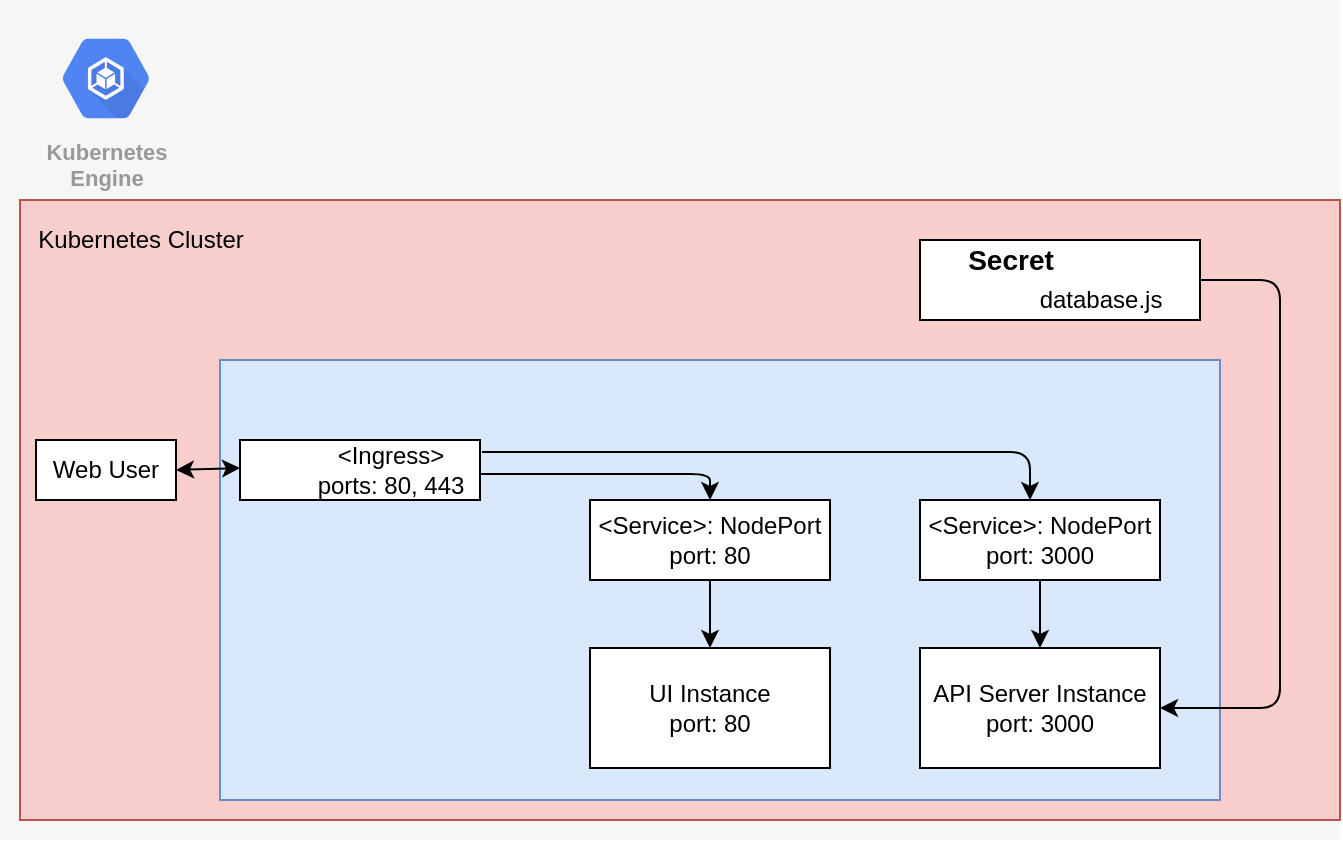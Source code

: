 <mxfile version="12.6.5" type="device"><diagram id="f106602c-feb2-e66a-4537-3a34d633f6aa" name="Page-1"><mxGraphModel dx="1106" dy="1003" grid="1" gridSize="10" guides="1" tooltips="1" connect="1" arrows="1" fold="1" page="1" pageScale="1" pageWidth="1169" pageHeight="827" background="#ffffff" math="0" shadow="0"><root><mxCell id="0"/><mxCell id="1" parent="0"/><mxCell id="14" value="" style="fillColor=#F6F6F6;strokeColor=none;shadow=0;gradientColor=none;fontSize=14;align=left;spacing=10;fontColor=#717171;9E9E9E;verticalAlign=top;spacingTop=-4;fontStyle=0;spacingLeft=40;html=1;" parent="1" vertex="1"><mxGeometry x="230" y="100" width="670" height="420" as="geometry"/></mxCell><mxCell id="rFJzxfn2sBxsZ2zf37yl-691" value="Kubernetes&#10;Engine" style="html=1;fillColor=#5184F3;strokeColor=none;verticalAlign=top;labelPosition=center;verticalLabelPosition=bottom;align=center;spacingTop=-6;fontSize=11;fontStyle=1;fontColor=#999999;shape=mxgraph.gcp2.hexIcon;prIcon=container_engine" parent="1" vertex="1"><mxGeometry x="250" y="110" width="66" height="58.5" as="geometry"/></mxCell><mxCell id="rFJzxfn2sBxsZ2zf37yl-693" value="" style="rounded=0;whiteSpace=wrap;html=1;fillColor=#f8cecc;strokeColor=#b85450;" parent="1" vertex="1"><mxGeometry x="240" y="200" width="660" height="310" as="geometry"/></mxCell><mxCell id="rFJzxfn2sBxsZ2zf37yl-694" value="" style="rounded=0;whiteSpace=wrap;html=1;fillColor=#dae8fc;strokeColor=#6c8ebf;" parent="1" vertex="1"><mxGeometry x="340" y="280" width="500" height="220" as="geometry"/></mxCell><mxCell id="rFJzxfn2sBxsZ2zf37yl-695" value="Kubernetes Cluster" style="text;html=1;resizable=0;autosize=1;align=center;verticalAlign=middle;points=[];fillColor=none;strokeColor=none;rounded=0;" parent="1" vertex="1"><mxGeometry x="240" y="210" width="120" height="20" as="geometry"/></mxCell><mxCell id="rFJzxfn2sBxsZ2zf37yl-696" value="" style="whiteSpace=wrap;html=1;" parent="1" vertex="1"><mxGeometry x="350" y="320" width="120" height="30" as="geometry"/></mxCell><mxCell id="rFJzxfn2sBxsZ2zf37yl-697" value="" style="shape=image;html=1;verticalAlign=top;verticalLabelPosition=bottom;labelBackgroundColor=#ffffff;imageAspect=0;aspect=fixed;image=https://cdn1.iconfinder.com/data/icons/hex-ico/128/ingress.png" parent="1" vertex="1"><mxGeometry x="350" y="320" width="28" height="28" as="geometry"/></mxCell><mxCell id="rFJzxfn2sBxsZ2zf37yl-698" value="&amp;lt;Ingress&amp;gt;&lt;br&gt;ports: 80, 443" style="text;html=1;resizable=0;autosize=1;align=center;verticalAlign=middle;points=[];fillColor=none;strokeColor=none;rounded=0;" parent="1" vertex="1"><mxGeometry x="380" y="320" width="90" height="30" as="geometry"/></mxCell><mxCell id="rFJzxfn2sBxsZ2zf37yl-699" value="&amp;lt;Service&amp;gt;: NodePort&lt;br&gt;port: 80" style="whiteSpace=wrap;html=1;" parent="1" vertex="1"><mxGeometry x="525" y="350" width="120" height="40" as="geometry"/></mxCell><mxCell id="rFJzxfn2sBxsZ2zf37yl-700" value="&amp;lt;Service&amp;gt;: NodePort&lt;br&gt;port: 3000" style="whiteSpace=wrap;html=1;" parent="1" vertex="1"><mxGeometry x="690" y="350" width="120" height="40" as="geometry"/></mxCell><mxCell id="rFJzxfn2sBxsZ2zf37yl-701" value="UI Instance&lt;br&gt;port: 80" style="whiteSpace=wrap;html=1;" parent="1" vertex="1"><mxGeometry x="525" y="424" width="120" height="60" as="geometry"/></mxCell><mxCell id="rFJzxfn2sBxsZ2zf37yl-702" style="edgeStyle=orthogonalEdgeStyle;rounded=0;orthogonalLoop=1;jettySize=auto;html=1;exitX=0.5;exitY=1;exitDx=0;exitDy=0;" parent="1" source="rFJzxfn2sBxsZ2zf37yl-701" target="rFJzxfn2sBxsZ2zf37yl-701" edge="1"><mxGeometry relative="1" as="geometry"/></mxCell><mxCell id="rFJzxfn2sBxsZ2zf37yl-703" value="API Server Instance&lt;br&gt;port: 3000" style="whiteSpace=wrap;html=1;" parent="1" vertex="1"><mxGeometry x="690" y="424" width="120" height="60" as="geometry"/></mxCell><mxCell id="rFJzxfn2sBxsZ2zf37yl-704" value="" style="endArrow=classic;html=1;exitX=1;exitY=0.567;exitDx=0;exitDy=0;exitPerimeter=0;entryX=0.5;entryY=0;entryDx=0;entryDy=0;" parent="1" source="rFJzxfn2sBxsZ2zf37yl-698" target="rFJzxfn2sBxsZ2zf37yl-699" edge="1"><mxGeometry width="50" height="50" relative="1" as="geometry"><mxPoint x="440" y="300" as="sourcePoint"/><mxPoint x="490" y="250" as="targetPoint"/><Array as="points"><mxPoint x="585" y="337"/></Array></mxGeometry></mxCell><mxCell id="rFJzxfn2sBxsZ2zf37yl-705" value="" style="endArrow=classic;html=1;exitX=1.011;exitY=0.2;exitDx=0;exitDy=0;exitPerimeter=0;entryX=0.5;entryY=0;entryDx=0;entryDy=0;" parent="1" source="rFJzxfn2sBxsZ2zf37yl-698" edge="1"><mxGeometry width="50" height="50" relative="1" as="geometry"><mxPoint x="630" y="337.01" as="sourcePoint"/><mxPoint x="745" y="350" as="targetPoint"/><Array as="points"><mxPoint x="745" y="326"/></Array></mxGeometry></mxCell><mxCell id="rFJzxfn2sBxsZ2zf37yl-706" value="" style="endArrow=classic;html=1;exitX=0.5;exitY=1;exitDx=0;exitDy=0;" parent="1" source="rFJzxfn2sBxsZ2zf37yl-699" target="rFJzxfn2sBxsZ2zf37yl-701" edge="1"><mxGeometry width="50" height="50" relative="1" as="geometry"><mxPoint x="620" y="660" as="sourcePoint"/><mxPoint x="670" y="610" as="targetPoint"/></mxGeometry></mxCell><mxCell id="rFJzxfn2sBxsZ2zf37yl-707" value="" style="endArrow=classic;html=1;exitX=0.5;exitY=1;exitDx=0;exitDy=0;" parent="1" source="rFJzxfn2sBxsZ2zf37yl-700" target="rFJzxfn2sBxsZ2zf37yl-703" edge="1"><mxGeometry width="50" height="50" relative="1" as="geometry"><mxPoint x="750" y="670" as="sourcePoint"/><mxPoint x="800" y="620" as="targetPoint"/></mxGeometry></mxCell><mxCell id="rFJzxfn2sBxsZ2zf37yl-708" value="Web User" style="whiteSpace=wrap;html=1;" parent="1" vertex="1"><mxGeometry x="248" y="320" width="70" height="30" as="geometry"/></mxCell><mxCell id="rFJzxfn2sBxsZ2zf37yl-709" value="" style="endArrow=classic;startArrow=classic;html=1;entryX=0;entryY=0.5;entryDx=0;entryDy=0;exitX=1;exitY=0.5;exitDx=0;exitDy=0;" parent="1" source="rFJzxfn2sBxsZ2zf37yl-708" target="rFJzxfn2sBxsZ2zf37yl-697" edge="1"><mxGeometry width="50" height="50" relative="1" as="geometry"><mxPoint x="160" y="440" as="sourcePoint"/><mxPoint x="210" y="390" as="targetPoint"/></mxGeometry></mxCell><mxCell id="rFJzxfn2sBxsZ2zf37yl-710" value="" style="whiteSpace=wrap;html=1;" parent="1" vertex="1"><mxGeometry x="690" y="220" width="140" height="40" as="geometry"/></mxCell><mxCell id="rFJzxfn2sBxsZ2zf37yl-711" value="&lt;b&gt;&lt;font style=&quot;font-size: 14px&quot;&gt;Secret&lt;/font&gt;&lt;/b&gt;" style="text;html=1;resizable=0;autosize=1;align=center;verticalAlign=middle;points=[];fillColor=none;strokeColor=none;rounded=0;" parent="1" vertex="1"><mxGeometry x="705" y="220" width="60" height="20" as="geometry"/></mxCell><mxCell id="rFJzxfn2sBxsZ2zf37yl-712" value="database.js" style="text;html=1;resizable=0;autosize=1;align=center;verticalAlign=middle;points=[];fillColor=none;strokeColor=none;rounded=0;" parent="1" vertex="1"><mxGeometry x="740" y="240" width="80" height="20" as="geometry"/></mxCell><mxCell id="rFJzxfn2sBxsZ2zf37yl-713" value="" style="endArrow=classic;html=1;exitX=1;exitY=0.5;exitDx=0;exitDy=0;entryX=1;entryY=0.5;entryDx=0;entryDy=0;" parent="1" source="rFJzxfn2sBxsZ2zf37yl-710" target="rFJzxfn2sBxsZ2zf37yl-703" edge="1"><mxGeometry width="50" height="50" relative="1" as="geometry"><mxPoint x="910" y="260" as="sourcePoint"/><mxPoint x="960" y="210" as="targetPoint"/><Array as="points"><mxPoint x="870" y="240"/><mxPoint x="870" y="454"/></Array></mxGeometry></mxCell></root></mxGraphModel></diagram></mxfile>